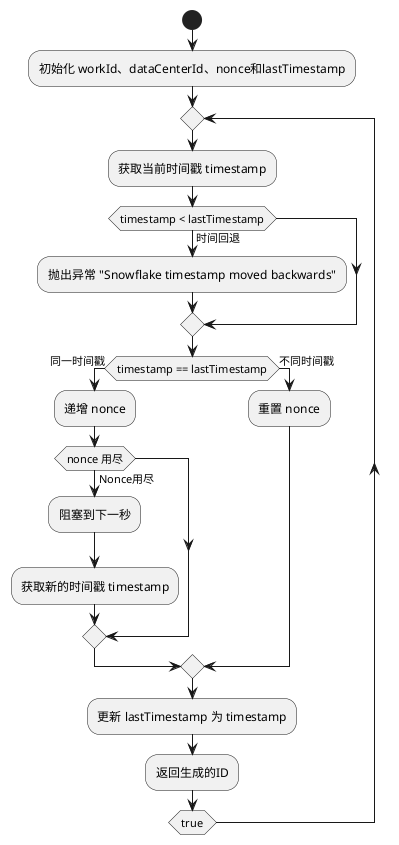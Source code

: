 @startuml
start
:初始化 workId、dataCenterId、nonce和lastTimestamp;
repeat
    :获取当前时间戳 timestamp;
    if (timestamp < lastTimestamp) then (时间回退)
        :抛出异常 "Snowflake timestamp moved backwards";
    endif
    if (timestamp == lastTimestamp) then (同一时间戳)
        :递增 nonce;
        if (nonce 用尽) then (Nonce用尽)
            :阻塞到下一秒;
            :获取新的时间戳 timestamp;
        endif
    else (不同时间戳)
        :重置 nonce;
    endif
    :更新 lastTimestamp 为 timestamp;
    :返回生成的ID;
repeat while (true)
@enduml
